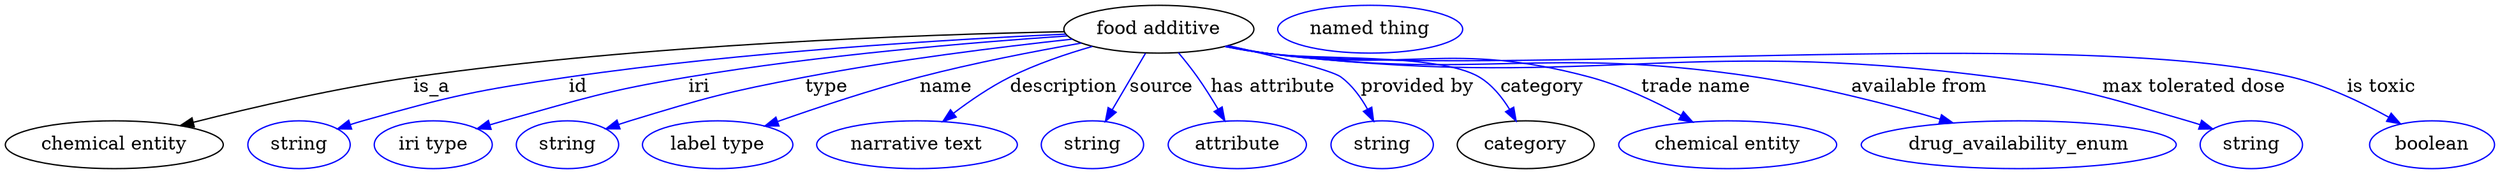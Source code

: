 digraph {
	graph [bb="0,0,1867.7,123"];
	node [label="\N"];
	"food additive"	[height=0.5,
		label="food additive",
		pos="865.89,105",
		width=1.9859];
	"chemical entity"	[height=0.5,
		pos="81.893,18",
		width=2.2748];
	"food additive" -> "chemical entity"	[label=is_a,
		lp="319.89,61.5",
		pos="e,131.3,32.38 794.37,103.12 687.54,101 480.22,93.747 305.89,69 249.41,60.982 186.04,46.293 141.16,34.903"];
	id	[color=blue,
		height=0.5,
		label=string,
		pos="219.89,18",
		width=1.0652];
	"food additive" -> id	[color=blue,
		label=id,
		lp="429.89,61.5",
		pos="e,248.89,29.954 795.76,101.3 708.15,97.269 553.83,88.027 422.89,69 353.19,58.871 335.68,55.131 267.89,36 264.79,35.124 261.59,34.151 \
258.39,33.129",
		style=solid];
	iri	[color=blue,
		height=0.5,
		label="iri type",
		pos="320.89,18",
		width=1.2277];
	"food additive" -> iri	[color=blue,
		label=iri,
		lp="519.89,61.5",
		pos="e,354.2,29.879 796.99,100.01 725.38,95.203 610.24,85.625 511.89,69 450.14,58.561 435.24,52.747 374.89,36 371.32,35.009 367.63,33.941 \
363.93,32.84",
		style=solid];
	type	[color=blue,
		height=0.5,
		label=string,
		pos="421.89,18",
		width=1.0652];
	"food additive" -> type	[color=blue,
		label=type,
		lp="615.89,61.5",
		pos="e,450.82,29.979 800.51,97.536 746.46,91.68 667.83,81.982 599.89,69 540.92,57.731 526.31,53.566 468.89,36 466.13,35.155 463.29,34.243 \
460.45,33.294",
		style=solid];
	name	[color=blue,
		height=0.5,
		label="label type",
		pos="534.89,18",
		width=1.5707];
	"food additive" -> name	[color=blue,
		label=name,
		lp="705.89,61.5",
		pos="e,570.2,32.116 807.51,94.595 772.07,88.406 726.08,79.516 685.89,69 649.77,59.549 609.68,46.132 579.89,35.577",
		style=solid];
	description	[color=blue,
		height=0.5,
		label="narrative text",
		pos="684.89,18",
		width=2.0943];
	"food additive" -> description	[color=blue,
		label=description,
		lp="794.39,61.5",
		pos="e,704.02,35.476 815.76,92.086 795.93,86.42 773.29,78.729 753.89,69 739.17,61.616 724.21,51.2 712,41.785",
		style=solid];
	source	[color=blue,
		height=0.5,
		label=string,
		pos="816.89,18",
		width=1.0652];
	"food additive" -> source	[color=blue,
		label=source,
		lp="868.89,61.5",
		pos="e,826.46,35.597 855.98,86.799 848.98,74.659 839.48,58.19 831.61,44.523",
		style=solid];
	"has attribute"	[color=blue,
		height=0.5,
		label=attribute,
		pos="924.89,18",
		width=1.4443];
	"food additive" -> "has attribute"	[color=blue,
		label="has attribute",
		lp="950.89,61.5",
		pos="e,915.05,35.991 879.98,87.225 884.57,81.55 889.58,75.102 893.89,69 899.37,61.241 904.96,52.521 909.86,44.562",
		style=solid];
	"provided by"	[color=blue,
		height=0.5,
		label=string,
		pos="1032.9,18",
		width=1.0652];
	"food additive" -> "provided by"	[color=blue,
		label="provided by",
		lp="1059.4,61.5",
		pos="e,1026.4,35.756 917.89,92.579 953.26,84.478 994.87,74.162 1001.9,69 1010.3,62.805 1017,53.563 1021.9,44.705",
		style=solid];
	category	[height=0.5,
		pos="1140.9,18",
		width=1.4263];
	"food additive" -> category	[color=blue,
		label=category,
		lp="1153.4,61.5",
		pos="e,1133.7,35.828 916.97,92.373 926.55,90.412 936.5,88.522 945.89,87 981.21,81.275 1075.1,87.274 1105.9,69 1115.5,63.318 1123.1,53.885 \
1128.7,44.735",
		style=solid];
	"trade name"	[color=blue,
		height=0.5,
		label="chemical entity",
		pos="1291.9,18",
		width=2.2748];
	"food additive" -> "trade name"	[color=blue,
		label="trade name",
		lp="1268.9,61.5",
		pos="e,1265.4,35.307 916.49,92.167 926.21,90.202 936.33,88.363 945.89,87 1053.1,71.71 1084.3,97.148 1188.9,69 1212.6,62.622 1237.4,50.768 \
1256.7,40.203",
		style=solid];
	"available from"	[color=blue,
		height=0.5,
		label=drug_availability_enum,
		pos="1509.9,18",
		width=3.2858];
	"food additive" -> "available from"	[color=blue,
		label="available from",
		lp="1436.4,61.5",
		pos="e,1460.9,34.417 916.04,92.059 925.89,90.078 936.18,88.262 945.89,87 1108.3,65.914 1152,93.361 1313.9,69 1360.6,61.974 1412.3,48.532 \
1450.9,37.353",
		style=solid];
	"max tolerated dose"	[color=blue,
		height=0.5,
		label=string,
		pos="1684.9,18",
		width=1.0652];
	"food additive" -> "max tolerated dose"	[color=blue,
		label="max tolerated dose",
		lp="1641.9,61.5",
		pos="e,1655.9,29.887 915.59,92.021 925.57,90.017 936.03,88.201 945.89,87 1186.9,57.652 1251.1,100.08 1491.9,69 1557.4,60.539 1573.4,54.397 \
1636.9,36 1640,35.102 1643.2,34.114 1646.4,33.081",
		style=solid];
	"is toxic"	[color=blue,
		height=0.5,
		label=boolean,
		pos="1820.9,18",
		width=1.2999];
	"food additive" -> "is toxic"	[color=blue,
		label="is toxic",
		lp="1782.9,61.5",
		pos="e,1797.1,33.768 915.59,91.946 925.57,89.948 936.02,88.154 945.89,87 1115.7,67.149 1548.5,108.32 1714.9,69 1740.8,62.872 1768,49.931 \
1788.3,38.75",
		style=solid];
	"named thing_category"	[color=blue,
		height=0.5,
		label="named thing",
		pos="1024.9,105",
		width=1.9318];
}
